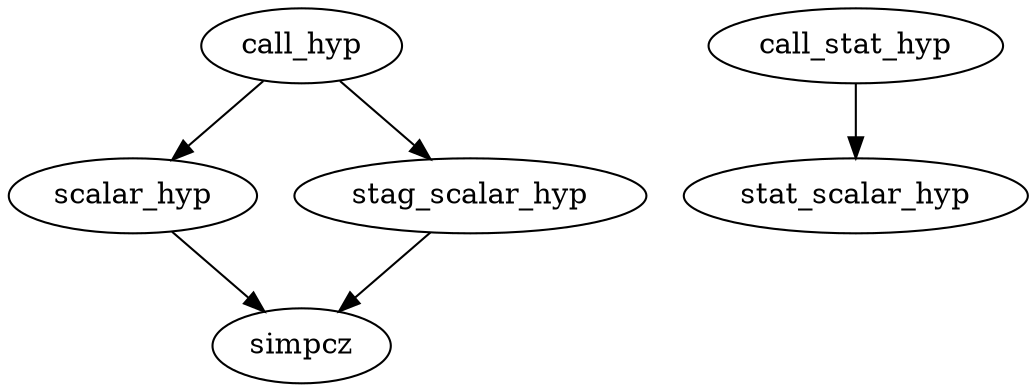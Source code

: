 /* Created by mdot for Matlab */
digraph m2html {
  call_hyp -> scalar_hyp;
  call_hyp -> stag_scalar_hyp;
  call_stat_hyp -> stat_scalar_hyp;
  scalar_hyp -> simpcz;
  stag_scalar_hyp -> simpcz;

  call_hyp [URL="call_hyp.html"];
  call_stat_hyp [URL="call_stat_hyp.html"];
  scalar_hyp [URL="scalar_hyp.html"];
  simpcz [URL="simpcz.html"];
  stag_scalar_hyp [URL="stag_scalar_hyp.html"];
  stat_scalar_hyp [URL="stat_scalar_hyp.html"];
}